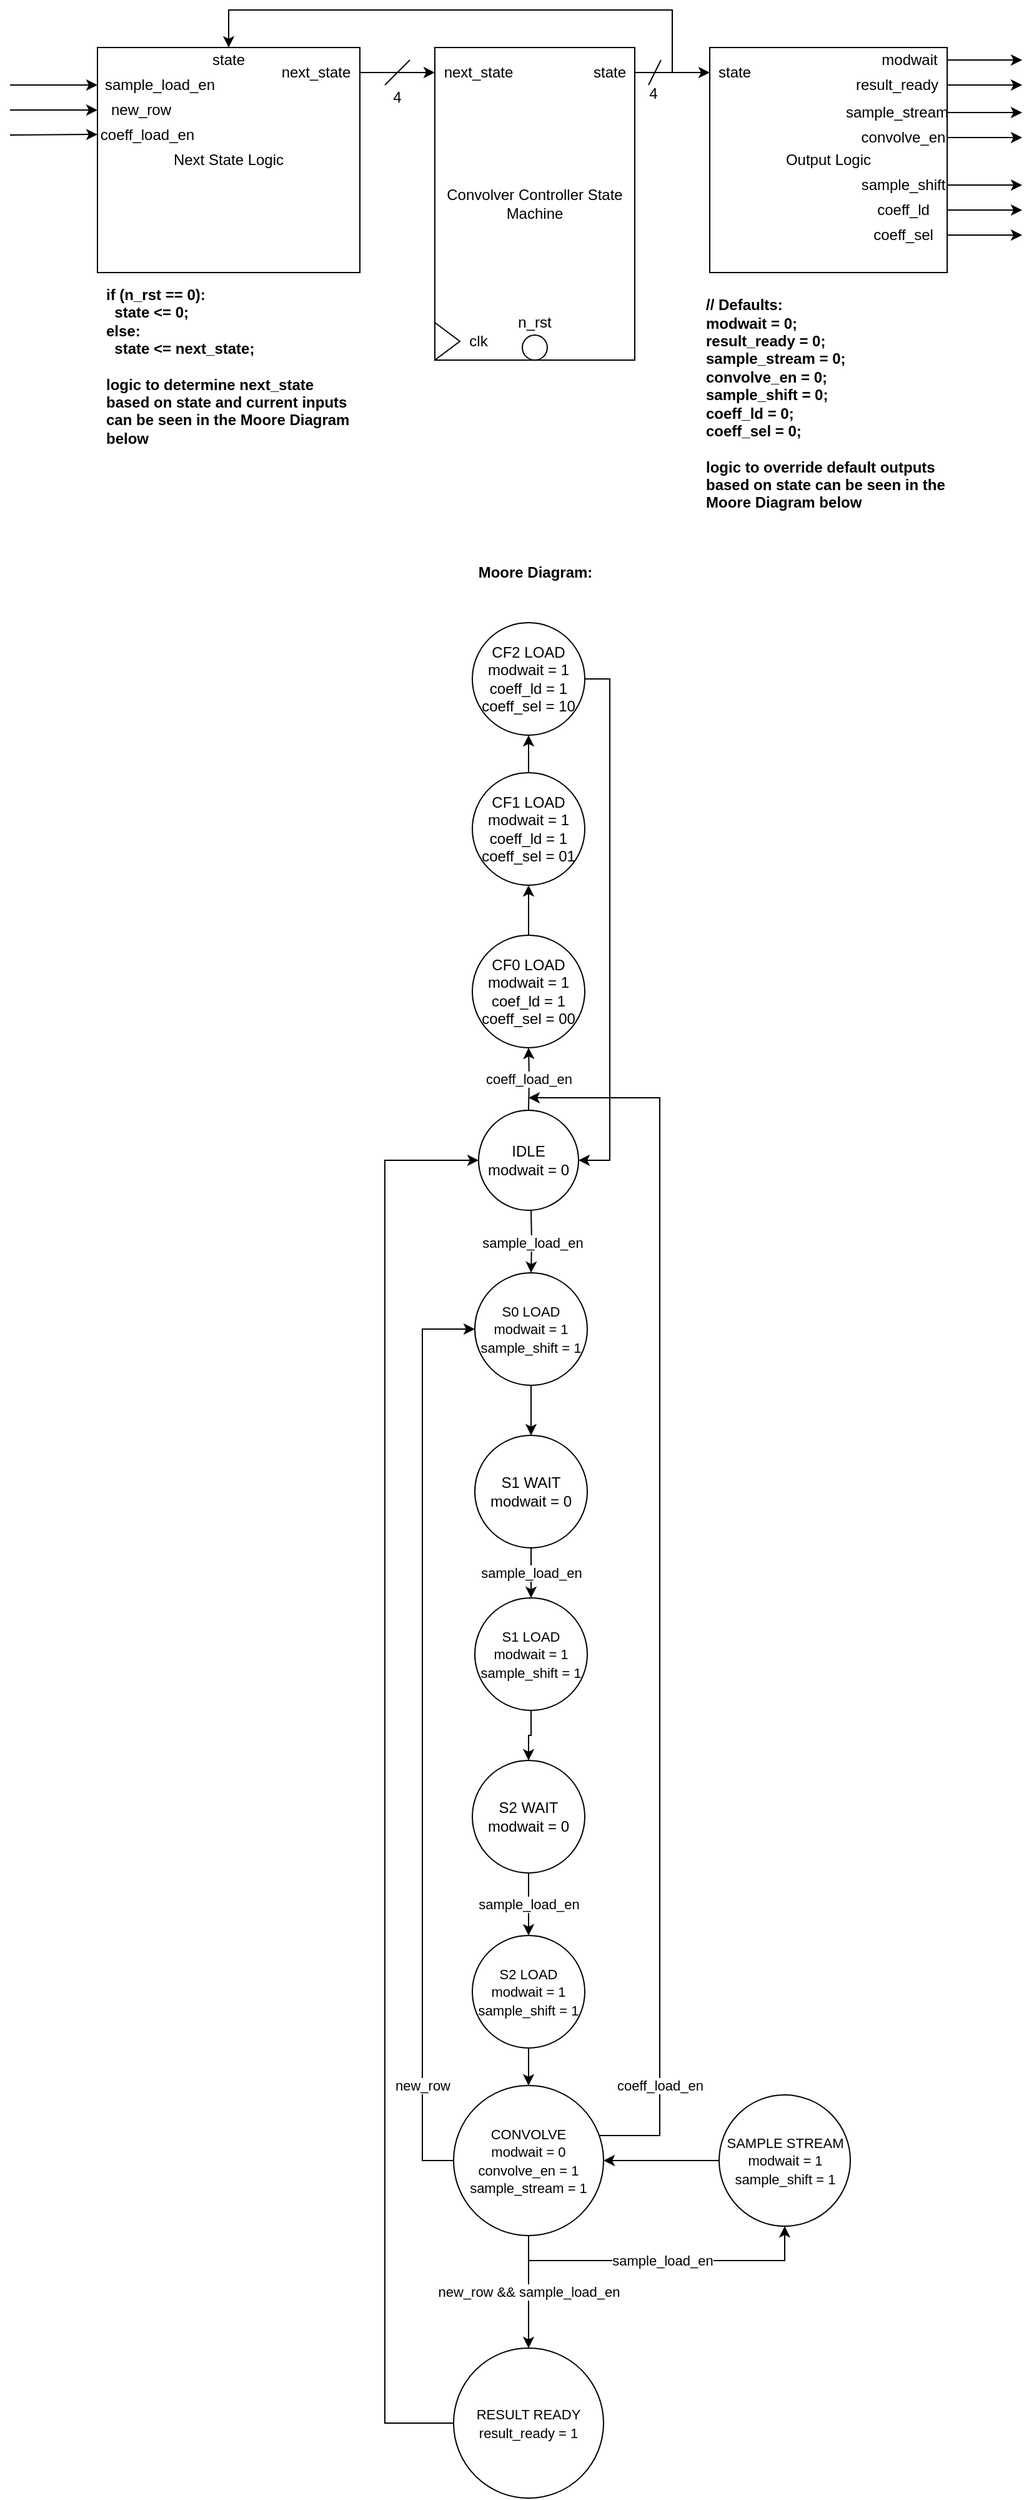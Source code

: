 <mxfile version="14.5.10" type="device"><diagram id="IV76PmZ5zs6mVuZ8TuD1" name="Page-1"><mxGraphModel dx="1045" dy="752" grid="1" gridSize="10" guides="1" tooltips="1" connect="1" arrows="1" fold="1" page="1" pageScale="1" pageWidth="850" pageHeight="1100" math="0" shadow="0"><root><mxCell id="0"/><mxCell id="1" parent="0"/><mxCell id="1-ticmcH9ZIOQiVcWIfZ-1" value="Convolver Controller State Machine" style="rounded=0;whiteSpace=wrap;html=1;" parent="1" vertex="1"><mxGeometry x="370" y="100" width="160" height="250" as="geometry"/></mxCell><mxCell id="1-ticmcH9ZIOQiVcWIfZ-2" value="Next State Logic" style="rounded=0;whiteSpace=wrap;html=1;" parent="1" vertex="1"><mxGeometry x="100" y="100" width="210" height="180" as="geometry"/></mxCell><mxCell id="1-ticmcH9ZIOQiVcWIfZ-3" value="Output Logic" style="rounded=0;whiteSpace=wrap;html=1;" parent="1" vertex="1"><mxGeometry x="590" y="100" width="190" height="180" as="geometry"/></mxCell><mxCell id="1-ticmcH9ZIOQiVcWIfZ-4" value="" style="triangle;whiteSpace=wrap;html=1;" parent="1" vertex="1"><mxGeometry x="370" y="320" width="20" height="30" as="geometry"/></mxCell><mxCell id="1-ticmcH9ZIOQiVcWIfZ-5" value="" style="ellipse;whiteSpace=wrap;html=1;aspect=fixed;" parent="1" vertex="1"><mxGeometry x="440" y="330" width="20" height="20" as="geometry"/></mxCell><mxCell id="1-ticmcH9ZIOQiVcWIfZ-6" value="clk" style="text;html=1;strokeColor=none;fillColor=none;align=center;verticalAlign=middle;whiteSpace=wrap;rounded=0;" parent="1" vertex="1"><mxGeometry x="390" y="325" width="30" height="20" as="geometry"/></mxCell><mxCell id="1-ticmcH9ZIOQiVcWIfZ-7" value="n_rst" style="text;html=1;strokeColor=none;fillColor=none;align=center;verticalAlign=middle;whiteSpace=wrap;rounded=0;" parent="1" vertex="1"><mxGeometry x="430" y="310" width="40" height="20" as="geometry"/></mxCell><mxCell id="1-ticmcH9ZIOQiVcWIfZ-8" style="edgeStyle=orthogonalEdgeStyle;rounded=0;orthogonalLoop=1;jettySize=auto;html=1;entryX=0;entryY=0.5;entryDx=0;entryDy=0;" parent="1" source="1-ticmcH9ZIOQiVcWIfZ-10" target="1-ticmcH9ZIOQiVcWIfZ-12" edge="1"><mxGeometry relative="1" as="geometry"/></mxCell><mxCell id="1-ticmcH9ZIOQiVcWIfZ-9" style="edgeStyle=orthogonalEdgeStyle;rounded=0;orthogonalLoop=1;jettySize=auto;html=1;entryX=0.5;entryY=0;entryDx=0;entryDy=0;" parent="1" source="1-ticmcH9ZIOQiVcWIfZ-10" target="1-ticmcH9ZIOQiVcWIfZ-2" edge="1"><mxGeometry relative="1" as="geometry"><Array as="points"><mxPoint x="560" y="120"/><mxPoint x="560" y="70"/><mxPoint x="205" y="70"/></Array></mxGeometry></mxCell><mxCell id="1-ticmcH9ZIOQiVcWIfZ-10" value="state" style="text;html=1;strokeColor=none;fillColor=none;align=center;verticalAlign=middle;whiteSpace=wrap;rounded=0;" parent="1" vertex="1"><mxGeometry x="490" y="110" width="40" height="20" as="geometry"/></mxCell><mxCell id="1-ticmcH9ZIOQiVcWIfZ-11" value="state" style="text;html=1;strokeColor=none;fillColor=none;align=center;verticalAlign=middle;whiteSpace=wrap;rounded=0;" parent="1" vertex="1"><mxGeometry x="185" y="100" width="40" height="20" as="geometry"/></mxCell><mxCell id="1-ticmcH9ZIOQiVcWIfZ-12" value="state" style="text;html=1;strokeColor=none;fillColor=none;align=center;verticalAlign=middle;whiteSpace=wrap;rounded=0;" parent="1" vertex="1"><mxGeometry x="590" y="110" width="40" height="20" as="geometry"/></mxCell><mxCell id="1-ticmcH9ZIOQiVcWIfZ-13" value="" style="endArrow=none;html=1;" parent="1" edge="1"><mxGeometry width="50" height="50" relative="1" as="geometry"><mxPoint x="541" y="130" as="sourcePoint"/><mxPoint x="551" y="110" as="targetPoint"/></mxGeometry></mxCell><mxCell id="1-ticmcH9ZIOQiVcWIfZ-14" value="4" style="text;html=1;strokeColor=none;fillColor=none;align=center;verticalAlign=middle;whiteSpace=wrap;rounded=0;" parent="1" vertex="1"><mxGeometry x="540" y="132" width="10" height="10" as="geometry"/></mxCell><mxCell id="1-ticmcH9ZIOQiVcWIfZ-15" value="&lt;div align=&quot;left&quot;&gt;&lt;div align=&quot;left&quot;&gt;if (n_rst == 0):&lt;/div&gt;&lt;div align=&quot;left&quot;&gt;&amp;nbsp; state &amp;lt;= 0;&lt;/div&gt;&lt;div align=&quot;left&quot;&gt;else:&lt;/div&gt;&lt;div align=&quot;left&quot;&gt;&amp;nbsp; state &amp;lt;= next_state;&lt;/div&gt;&lt;div align=&quot;left&quot;&gt;&lt;br&gt;&lt;/div&gt;&lt;div align=&quot;left&quot;&gt;logic to determine next_state based on state and current inputs can be seen in the Moore Diagram below&lt;/div&gt;&lt;/div&gt;" style="text;html=1;strokeColor=none;fillColor=none;align=left;verticalAlign=middle;whiteSpace=wrap;rounded=0;fontStyle=1" parent="1" vertex="1"><mxGeometry x="105" y="280" width="200" height="150" as="geometry"/></mxCell><mxCell id="1-ticmcH9ZIOQiVcWIfZ-16" value="&lt;div align=&quot;left&quot;&gt;&lt;div align=&quot;left&quot;&gt;// Defaults:&lt;/div&gt;&lt;div align=&quot;left&quot;&gt;modwait = 0;&lt;/div&gt;&lt;div align=&quot;left&quot;&gt;result_ready = 0;&lt;/div&gt;&lt;div align=&quot;left&quot;&gt;sample_stream = 0;&lt;/div&gt;&lt;div align=&quot;left&quot;&gt;convolve_en = 0;&lt;/div&gt;&lt;div align=&quot;left&quot;&gt;sample_shift = 0;&lt;/div&gt;&lt;div align=&quot;left&quot;&gt;coeff_ld = 0;&lt;/div&gt;&lt;div align=&quot;left&quot;&gt;coeff_sel = 0;&lt;/div&gt;&lt;div align=&quot;left&quot;&gt;&lt;br&gt;&lt;/div&gt;&lt;div align=&quot;left&quot;&gt;logic to override default outputs based on state can be seen in the Moore Diagram below&lt;/div&gt;&lt;/div&gt;" style="text;html=1;strokeColor=none;fillColor=none;align=left;verticalAlign=middle;whiteSpace=wrap;rounded=0;fontStyle=1" parent="1" vertex="1"><mxGeometry x="585" y="320" width="200" height="130" as="geometry"/></mxCell><mxCell id="1-ticmcH9ZIOQiVcWIfZ-17" value="next_state" style="text;html=1;strokeColor=none;fillColor=none;align=center;verticalAlign=middle;whiteSpace=wrap;rounded=0;" parent="1" vertex="1"><mxGeometry x="370" y="110" width="70" height="20" as="geometry"/></mxCell><mxCell id="1-ticmcH9ZIOQiVcWIfZ-18" style="edgeStyle=orthogonalEdgeStyle;rounded=0;orthogonalLoop=1;jettySize=auto;html=1;entryX=0;entryY=0.5;entryDx=0;entryDy=0;" parent="1" source="1-ticmcH9ZIOQiVcWIfZ-19" target="1-ticmcH9ZIOQiVcWIfZ-17" edge="1"><mxGeometry relative="1" as="geometry"/></mxCell><mxCell id="1-ticmcH9ZIOQiVcWIfZ-19" value="next_state" style="text;html=1;strokeColor=none;fillColor=none;align=center;verticalAlign=middle;whiteSpace=wrap;rounded=0;" parent="1" vertex="1"><mxGeometry x="240" y="110" width="70" height="20" as="geometry"/></mxCell><mxCell id="1-ticmcH9ZIOQiVcWIfZ-20" value="sample_load_en" style="text;html=1;strokeColor=none;fillColor=none;align=center;verticalAlign=middle;whiteSpace=wrap;rounded=0;" parent="1" vertex="1"><mxGeometry x="100" y="120" width="100" height="20" as="geometry"/></mxCell><mxCell id="1-ticmcH9ZIOQiVcWIfZ-21" value="new_row" style="text;html=1;strokeColor=none;fillColor=none;align=center;verticalAlign=middle;whiteSpace=wrap;rounded=0;" parent="1" vertex="1"><mxGeometry x="100" y="140" width="70" height="20" as="geometry"/></mxCell><mxCell id="1-ticmcH9ZIOQiVcWIfZ-22" value="coeff_load_en" style="text;html=1;strokeColor=none;fillColor=none;align=center;verticalAlign=middle;whiteSpace=wrap;rounded=0;" parent="1" vertex="1"><mxGeometry x="100" y="160" width="80" height="20" as="geometry"/></mxCell><mxCell id="1-ticmcH9ZIOQiVcWIfZ-24" value="IDLE&lt;br&gt;modwait = 0" style="ellipse;whiteSpace=wrap;html=1;aspect=fixed;" parent="1" vertex="1"><mxGeometry x="405" y="950" width="80" height="80" as="geometry"/></mxCell><mxCell id="1-ticmcH9ZIOQiVcWIfZ-52" style="edgeStyle=orthogonalEdgeStyle;rounded=0;orthogonalLoop=1;jettySize=auto;html=1;entryX=0.5;entryY=1;entryDx=0;entryDy=0;" parent="1" source="1-ticmcH9ZIOQiVcWIfZ-26" target="1-ticmcH9ZIOQiVcWIfZ-38" edge="1"><mxGeometry relative="1" as="geometry"/></mxCell><mxCell id="1-ticmcH9ZIOQiVcWIfZ-26" value="CF0 LOAD&lt;br&gt;modwait = 1&lt;br&gt;coef_ld = 1&lt;br&gt;coeff_sel = 00" style="ellipse;whiteSpace=wrap;html=1;aspect=fixed;" parent="1" vertex="1"><mxGeometry x="400" y="810" width="90" height="90" as="geometry"/></mxCell><mxCell id="1-ticmcH9ZIOQiVcWIfZ-29" value="coeff_load_en" style="edgeStyle=orthogonalEdgeStyle;rounded=0;orthogonalLoop=1;jettySize=auto;html=1;" parent="1" target="1-ticmcH9ZIOQiVcWIfZ-26" edge="1"><mxGeometry relative="1" as="geometry"><mxPoint x="445" y="950" as="sourcePoint"/></mxGeometry></mxCell><mxCell id="1-ticmcH9ZIOQiVcWIfZ-35" value="&lt;b&gt;Moore Diagram:&lt;/b&gt;" style="text;html=1;align=center;verticalAlign=middle;resizable=0;points=[];autosize=1;" parent="1" vertex="1"><mxGeometry x="395" y="510" width="110" height="20" as="geometry"/></mxCell><mxCell id="1-ticmcH9ZIOQiVcWIfZ-36" value="" style="endArrow=none;html=1;" parent="1" edge="1"><mxGeometry width="50" height="50" relative="1" as="geometry"><mxPoint x="330" y="130" as="sourcePoint"/><mxPoint x="350" y="110" as="targetPoint"/></mxGeometry></mxCell><mxCell id="1-ticmcH9ZIOQiVcWIfZ-37" value="4" style="text;html=1;strokeColor=none;fillColor=none;align=center;verticalAlign=middle;whiteSpace=wrap;rounded=0;" parent="1" vertex="1"><mxGeometry x="330.0" y="130" width="20" height="20" as="geometry"/></mxCell><mxCell id="1-ticmcH9ZIOQiVcWIfZ-53" style="edgeStyle=orthogonalEdgeStyle;rounded=0;orthogonalLoop=1;jettySize=auto;html=1;entryX=0.5;entryY=1;entryDx=0;entryDy=0;" parent="1" source="1-ticmcH9ZIOQiVcWIfZ-38" target="1-ticmcH9ZIOQiVcWIfZ-39" edge="1"><mxGeometry relative="1" as="geometry"/></mxCell><mxCell id="1-ticmcH9ZIOQiVcWIfZ-38" value="CF1 LOAD&lt;br&gt;modwait = 1&lt;br&gt;coeff_ld = 1&lt;br&gt;coeff_sel = 01" style="ellipse;whiteSpace=wrap;html=1;aspect=fixed;" parent="1" vertex="1"><mxGeometry x="400" y="680" width="90" height="90" as="geometry"/></mxCell><mxCell id="1-ticmcH9ZIOQiVcWIfZ-54" style="edgeStyle=orthogonalEdgeStyle;rounded=0;orthogonalLoop=1;jettySize=auto;html=1;entryX=1;entryY=0.5;entryDx=0;entryDy=0;" parent="1" source="1-ticmcH9ZIOQiVcWIfZ-39" target="1-ticmcH9ZIOQiVcWIfZ-24" edge="1"><mxGeometry relative="1" as="geometry"><Array as="points"><mxPoint x="510" y="605"/><mxPoint x="510" y="990"/></Array></mxGeometry></mxCell><mxCell id="1-ticmcH9ZIOQiVcWIfZ-39" value="CF2 LOAD&lt;br&gt;modwait = 1&lt;br&gt;coeff_ld = 1&lt;br&gt;coeff_sel = 10" style="ellipse;whiteSpace=wrap;html=1;aspect=fixed;" parent="1" vertex="1"><mxGeometry x="400" y="560" width="90" height="90" as="geometry"/></mxCell><mxCell id="1-ticmcH9ZIOQiVcWIfZ-51" value="sample_load_en" style="edgeStyle=orthogonalEdgeStyle;rounded=0;orthogonalLoop=1;jettySize=auto;html=1;entryX=0.5;entryY=0;entryDx=0;entryDy=0;" parent="1" target="1-ticmcH9ZIOQiVcWIfZ-47" edge="1"><mxGeometry relative="1" as="geometry"><mxPoint x="447" y="1030" as="sourcePoint"/></mxGeometry></mxCell><mxCell id="1-ticmcH9ZIOQiVcWIfZ-58" style="edgeStyle=orthogonalEdgeStyle;rounded=0;orthogonalLoop=1;jettySize=auto;html=1;entryX=0.5;entryY=0;entryDx=0;entryDy=0;" parent="1" source="1-ticmcH9ZIOQiVcWIfZ-47" target="1-ticmcH9ZIOQiVcWIfZ-57" edge="1"><mxGeometry relative="1" as="geometry"/></mxCell><mxCell id="1-ticmcH9ZIOQiVcWIfZ-47" value="&lt;font style=&quot;font-size: 11px&quot;&gt;S0 LOAD&lt;br&gt;modwait = 1&lt;br&gt;sample_shift = 1&lt;/font&gt;" style="ellipse;whiteSpace=wrap;html=1;aspect=fixed;" parent="1" vertex="1"><mxGeometry x="402" y="1080" width="90" height="90" as="geometry"/></mxCell><mxCell id="1-ticmcH9ZIOQiVcWIfZ-62" style="edgeStyle=orthogonalEdgeStyle;rounded=0;orthogonalLoop=1;jettySize=auto;html=1;entryX=0.5;entryY=0;entryDx=0;entryDy=0;" parent="1" source="1-ticmcH9ZIOQiVcWIfZ-49" target="1-ticmcH9ZIOQiVcWIfZ-60" edge="1"><mxGeometry relative="1" as="geometry"/></mxCell><mxCell id="1-ticmcH9ZIOQiVcWIfZ-49" value="&lt;font style=&quot;font-size: 11px&quot;&gt;S1 LOAD&lt;br&gt;modwait = 1&lt;br&gt;sample_shift = 1&lt;/font&gt;" style="ellipse;whiteSpace=wrap;html=1;aspect=fixed;" parent="1" vertex="1"><mxGeometry x="402" y="1340" width="90" height="90" as="geometry"/></mxCell><mxCell id="-dhXhBPNPNTj2nAUdv45-2" style="edgeStyle=orthogonalEdgeStyle;rounded=0;orthogonalLoop=1;jettySize=auto;html=1;entryX=0.5;entryY=0;entryDx=0;entryDy=0;" edge="1" parent="1" source="1-ticmcH9ZIOQiVcWIfZ-50" target="-dhXhBPNPNTj2nAUdv45-1"><mxGeometry relative="1" as="geometry"/></mxCell><mxCell id="1-ticmcH9ZIOQiVcWIfZ-50" value="&lt;font style=&quot;font-size: 11px&quot;&gt;S2 LOAD&lt;br&gt;modwait = 1&lt;br&gt;sample_shift = 1&lt;/font&gt;" style="ellipse;whiteSpace=wrap;html=1;aspect=fixed;" parent="1" vertex="1"><mxGeometry x="400" y="1610" width="90" height="90" as="geometry"/></mxCell><mxCell id="1-ticmcH9ZIOQiVcWIfZ-59" value="sample_load_en" style="edgeStyle=orthogonalEdgeStyle;rounded=0;orthogonalLoop=1;jettySize=auto;html=1;entryX=0.5;entryY=0;entryDx=0;entryDy=0;" parent="1" source="1-ticmcH9ZIOQiVcWIfZ-57" target="1-ticmcH9ZIOQiVcWIfZ-49" edge="1"><mxGeometry relative="1" as="geometry"/></mxCell><mxCell id="1-ticmcH9ZIOQiVcWIfZ-57" value="S1 WAIT&lt;br&gt;modwait = 0" style="ellipse;whiteSpace=wrap;html=1;aspect=fixed;" parent="1" vertex="1"><mxGeometry x="402" y="1210" width="90" height="90" as="geometry"/></mxCell><mxCell id="1-ticmcH9ZIOQiVcWIfZ-63" value="sample_load_en" style="edgeStyle=orthogonalEdgeStyle;rounded=0;orthogonalLoop=1;jettySize=auto;html=1;entryX=0.5;entryY=0;entryDx=0;entryDy=0;" parent="1" source="1-ticmcH9ZIOQiVcWIfZ-60" target="1-ticmcH9ZIOQiVcWIfZ-50" edge="1"><mxGeometry relative="1" as="geometry"/></mxCell><mxCell id="1-ticmcH9ZIOQiVcWIfZ-60" value="S2 WAIT&lt;br&gt;modwait = 0" style="ellipse;whiteSpace=wrap;html=1;aspect=fixed;" parent="1" vertex="1"><mxGeometry x="400" y="1470" width="90" height="90" as="geometry"/></mxCell><mxCell id="-dhXhBPNPNTj2nAUdv45-5" value="new_row" style="edgeStyle=orthogonalEdgeStyle;rounded=0;orthogonalLoop=1;jettySize=auto;html=1;entryX=0;entryY=0.5;entryDx=0;entryDy=0;" edge="1" parent="1" source="-dhXhBPNPNTj2nAUdv45-1" target="1-ticmcH9ZIOQiVcWIfZ-47"><mxGeometry x="-0.768" relative="1" as="geometry"><Array as="points"><mxPoint x="360" y="1790"/><mxPoint x="360" y="1125"/></Array><mxPoint as="offset"/></mxGeometry></mxCell><mxCell id="-dhXhBPNPNTj2nAUdv45-8" value="coeff_load_en" style="edgeStyle=orthogonalEdgeStyle;rounded=0;orthogonalLoop=1;jettySize=auto;html=1;" edge="1" parent="1" source="-dhXhBPNPNTj2nAUdv45-1"><mxGeometry x="-0.82" relative="1" as="geometry"><mxPoint x="445" y="940" as="targetPoint"/><Array as="points"><mxPoint x="550" y="1770"/><mxPoint x="550" y="940"/></Array><mxPoint as="offset"/></mxGeometry></mxCell><mxCell id="-dhXhBPNPNTj2nAUdv45-10" value="new_row &amp;amp;&amp;amp; sample_load_en" style="edgeStyle=orthogonalEdgeStyle;rounded=0;orthogonalLoop=1;jettySize=auto;html=1;entryX=0.5;entryY=0;entryDx=0;entryDy=0;" edge="1" parent="1" source="-dhXhBPNPNTj2nAUdv45-1" target="-dhXhBPNPNTj2nAUdv45-9"><mxGeometry relative="1" as="geometry"/></mxCell><mxCell id="-dhXhBPNPNTj2nAUdv45-1" value="&lt;font style=&quot;font-size: 11px&quot;&gt;CONVOLVE&lt;br&gt;modwait = 0&lt;br&gt;convolve_en = 1&lt;br&gt;sample_stream = 1&lt;br&gt;&lt;/font&gt;" style="ellipse;whiteSpace=wrap;html=1;aspect=fixed;" vertex="1" parent="1"><mxGeometry x="385" y="1730" width="120" height="120" as="geometry"/></mxCell><mxCell id="-dhXhBPNPNTj2nAUdv45-4" value="sample_load_en" style="edgeStyle=orthogonalEdgeStyle;rounded=0;orthogonalLoop=1;jettySize=auto;html=1;entryX=0.5;entryY=1;entryDx=0;entryDy=0;" edge="1" parent="1" source="-dhXhBPNPNTj2nAUdv45-1" target="-dhXhBPNPNTj2nAUdv45-12"><mxGeometry relative="1" as="geometry"><Array as="points"><mxPoint x="445" y="1870"/><mxPoint x="650" y="1870"/></Array></mxGeometry></mxCell><mxCell id="-dhXhBPNPNTj2nAUdv45-11" style="edgeStyle=orthogonalEdgeStyle;rounded=0;orthogonalLoop=1;jettySize=auto;html=1;entryX=0;entryY=0.5;entryDx=0;entryDy=0;" edge="1" parent="1" source="-dhXhBPNPNTj2nAUdv45-9" target="1-ticmcH9ZIOQiVcWIfZ-24"><mxGeometry relative="1" as="geometry"><Array as="points"><mxPoint x="330" y="2000"/><mxPoint x="330" y="990"/></Array></mxGeometry></mxCell><mxCell id="-dhXhBPNPNTj2nAUdv45-9" value="&lt;font style=&quot;font-size: 11px&quot;&gt;RESULT READY&lt;br&gt;result_ready = 1&lt;br&gt;&lt;/font&gt;" style="ellipse;whiteSpace=wrap;html=1;aspect=fixed;" vertex="1" parent="1"><mxGeometry x="385" y="1940" width="120" height="120" as="geometry"/></mxCell><mxCell id="-dhXhBPNPNTj2nAUdv45-13" style="edgeStyle=orthogonalEdgeStyle;rounded=0;orthogonalLoop=1;jettySize=auto;html=1;entryX=1;entryY=0.5;entryDx=0;entryDy=0;" edge="1" parent="1" source="-dhXhBPNPNTj2nAUdv45-12" target="-dhXhBPNPNTj2nAUdv45-1"><mxGeometry relative="1" as="geometry"/></mxCell><mxCell id="-dhXhBPNPNTj2nAUdv45-12" value="&lt;span style=&quot;font-size: 11px&quot;&gt;SAMPLE STREAM&lt;br&gt;modwait = 1&lt;br&gt;sample_shift = 1&lt;br&gt;&lt;/span&gt;" style="ellipse;whiteSpace=wrap;html=1;aspect=fixed;" vertex="1" parent="1"><mxGeometry x="597.5" y="1737.5" width="105" height="105" as="geometry"/></mxCell><mxCell id="-dhXhBPNPNTj2nAUdv45-14" value="" style="endArrow=classic;html=1;entryX=0;entryY=0.5;entryDx=0;entryDy=0;" edge="1" parent="1" target="1-ticmcH9ZIOQiVcWIfZ-20"><mxGeometry width="50" height="50" relative="1" as="geometry"><mxPoint x="30" y="130" as="sourcePoint"/><mxPoint x="50" y="80" as="targetPoint"/></mxGeometry></mxCell><mxCell id="-dhXhBPNPNTj2nAUdv45-15" value="" style="endArrow=classic;html=1;entryX=0;entryY=0.5;entryDx=0;entryDy=0;" edge="1" parent="1"><mxGeometry width="50" height="50" relative="1" as="geometry"><mxPoint x="30" y="150" as="sourcePoint"/><mxPoint x="100" y="150" as="targetPoint"/></mxGeometry></mxCell><mxCell id="-dhXhBPNPNTj2nAUdv45-16" value="" style="endArrow=classic;html=1;entryX=0;entryY=0.5;entryDx=0;entryDy=0;" edge="1" parent="1"><mxGeometry width="50" height="50" relative="1" as="geometry"><mxPoint x="30" y="170" as="sourcePoint"/><mxPoint x="100" y="169.5" as="targetPoint"/></mxGeometry></mxCell><mxCell id="-dhXhBPNPNTj2nAUdv45-24" style="edgeStyle=orthogonalEdgeStyle;rounded=0;orthogonalLoop=1;jettySize=auto;html=1;" edge="1" parent="1" source="-dhXhBPNPNTj2nAUdv45-17"><mxGeometry relative="1" as="geometry"><mxPoint x="840" y="110" as="targetPoint"/></mxGeometry></mxCell><mxCell id="-dhXhBPNPNTj2nAUdv45-17" value="modwait" style="text;html=1;strokeColor=none;fillColor=none;align=center;verticalAlign=middle;whiteSpace=wrap;rounded=0;" vertex="1" parent="1"><mxGeometry x="720" y="100" width="60" height="20" as="geometry"/></mxCell><mxCell id="-dhXhBPNPNTj2nAUdv45-25" style="edgeStyle=orthogonalEdgeStyle;rounded=0;orthogonalLoop=1;jettySize=auto;html=1;" edge="1" parent="1" source="-dhXhBPNPNTj2nAUdv45-18"><mxGeometry relative="1" as="geometry"><mxPoint x="840" y="130" as="targetPoint"/></mxGeometry></mxCell><mxCell id="-dhXhBPNPNTj2nAUdv45-18" value="result_ready" style="text;html=1;strokeColor=none;fillColor=none;align=center;verticalAlign=middle;whiteSpace=wrap;rounded=0;" vertex="1" parent="1"><mxGeometry x="700" y="120" width="80" height="20" as="geometry"/></mxCell><mxCell id="-dhXhBPNPNTj2nAUdv45-26" style="edgeStyle=orthogonalEdgeStyle;rounded=0;orthogonalLoop=1;jettySize=auto;html=1;" edge="1" parent="1" source="-dhXhBPNPNTj2nAUdv45-19"><mxGeometry relative="1" as="geometry"><mxPoint x="840" y="152" as="targetPoint"/></mxGeometry></mxCell><mxCell id="-dhXhBPNPNTj2nAUdv45-19" value="sample_stream" style="text;html=1;strokeColor=none;fillColor=none;align=center;verticalAlign=middle;whiteSpace=wrap;rounded=0;" vertex="1" parent="1"><mxGeometry x="700" y="142" width="80" height="20" as="geometry"/></mxCell><mxCell id="-dhXhBPNPNTj2nAUdv45-27" style="edgeStyle=orthogonalEdgeStyle;rounded=0;orthogonalLoop=1;jettySize=auto;html=1;" edge="1" parent="1" source="-dhXhBPNPNTj2nAUdv45-20"><mxGeometry relative="1" as="geometry"><mxPoint x="840" y="172" as="targetPoint"/></mxGeometry></mxCell><mxCell id="-dhXhBPNPNTj2nAUdv45-20" value="convolve_en" style="text;html=1;strokeColor=none;fillColor=none;align=center;verticalAlign=middle;whiteSpace=wrap;rounded=0;" vertex="1" parent="1"><mxGeometry x="710" y="162" width="70" height="20" as="geometry"/></mxCell><mxCell id="-dhXhBPNPNTj2nAUdv45-28" style="edgeStyle=orthogonalEdgeStyle;rounded=0;orthogonalLoop=1;jettySize=auto;html=1;" edge="1" parent="1" source="-dhXhBPNPNTj2nAUdv45-21"><mxGeometry relative="1" as="geometry"><mxPoint x="840" y="210" as="targetPoint"/></mxGeometry></mxCell><mxCell id="-dhXhBPNPNTj2nAUdv45-21" value="sample_shift" style="text;html=1;strokeColor=none;fillColor=none;align=center;verticalAlign=middle;whiteSpace=wrap;rounded=0;" vertex="1" parent="1"><mxGeometry x="710" y="200" width="70" height="20" as="geometry"/></mxCell><mxCell id="-dhXhBPNPNTj2nAUdv45-29" style="edgeStyle=orthogonalEdgeStyle;rounded=0;orthogonalLoop=1;jettySize=auto;html=1;" edge="1" parent="1" source="-dhXhBPNPNTj2nAUdv45-22"><mxGeometry relative="1" as="geometry"><mxPoint x="840" y="230" as="targetPoint"/></mxGeometry></mxCell><mxCell id="-dhXhBPNPNTj2nAUdv45-22" value="coeff_ld" style="text;html=1;strokeColor=none;fillColor=none;align=center;verticalAlign=middle;whiteSpace=wrap;rounded=0;" vertex="1" parent="1"><mxGeometry x="710" y="220" width="70" height="20" as="geometry"/></mxCell><mxCell id="-dhXhBPNPNTj2nAUdv45-30" style="edgeStyle=orthogonalEdgeStyle;rounded=0;orthogonalLoop=1;jettySize=auto;html=1;" edge="1" parent="1" source="-dhXhBPNPNTj2nAUdv45-23"><mxGeometry relative="1" as="geometry"><mxPoint x="840" y="250" as="targetPoint"/></mxGeometry></mxCell><mxCell id="-dhXhBPNPNTj2nAUdv45-23" value="coeff_sel" style="text;html=1;strokeColor=none;fillColor=none;align=center;verticalAlign=middle;whiteSpace=wrap;rounded=0;" vertex="1" parent="1"><mxGeometry x="710" y="240" width="70" height="20" as="geometry"/></mxCell></root></mxGraphModel></diagram></mxfile>